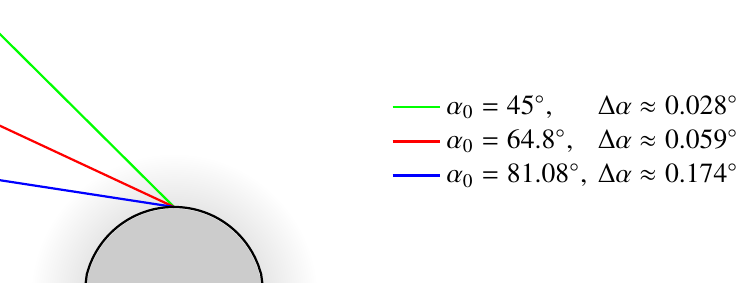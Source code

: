 \documentclass{standalone}

\usepackage{pgfplots}
\usepackage{tikz}
\usepackage{xcolor}
\usepackage{txfonts}

%used for drawing n(r)-Area
\definecolor{lGray}{gray}{0.8}
\definecolor{llGray}{gray}{0.9}
\usepgfplotslibrary{fillbetween}

\tikzset{
  ring shading/.code args={from #1 at #2 to #3 at #4}{
    \def\colin{#1}
    \def\radin{#2}
    \def\colout{#3}
    \def\radout{#4}
    \pgfmathsetmacro{\proportion}{\radin/\radout}
    \pgfmathsetmacro{\outer}{.8818cm}
    \pgfmathsetmacro{\inner}{.8818cm*\proportion}
    \pgfmathsetmacro{\innerlow}{\inner-0.01pt}
    \pgfdeclareradialshading{ring}{\pgfpoint{0cm}{0cm}}%
    {
      color(0pt)=(white);
      color(\innerlow)=(white);
      color(\inner)=(#1);
      color(\outer)=(#3)
    }
    \pgfkeysalso{/tikz/shading=ring}
  },
}

\begin{document}

\begin{tikzpicture}
    \begin{axis} [
          axis lines=none, 
          width=6cm, 
          axis equal,
          ticks = none,  
          legend style={at={(1.1,0.5)}, anchor=west, draw=none}, 
	  legend cell align=left,
          ymin = 1,
          ymax = 21,
          xmin = -10, 
          xmax = 10, 
          %colorbar, 
          colormap={traditionalpm3d}{color=(white) color=(lGray) color=(lGray) color=(lGray)},
          view={0}{90}
        ]  
          %\addplot3[surf, domain=-10000:10000, y domain=0:10000, shader=flat, samples=61, forget plot] {1 + 0.0*exp()};  
          \draw [draw=none, fill=lGray] (axis cs:0,0) circle (32pt);  
          \shade[even odd rule,ring shading={from llGray at 32pt to white at 52pt}]
            (axis cs:0,0) circle (32pt) circle (52pt);
          %\addlegendentry{$n(r)$};
          %a0 = 1
          \addplot [mark = none, thick, color=green] coordinates {
            (0.0,6.371)(-0.125,6.495)(-0.255,6.625)(-0.391,6.759)(-0.532,6.9)(-0.68,7.047)(-0.835,7.201)(-0.998,7.363)(-1.169,7.533)(-1.35,7.712)(-1.54,7.901)(-1.742,8.101)(-1.955,8.313)(-2.183,8.539)(-2.425,8.78)(-2.685,9.038)(-2.963,9.314)(-3.263,9.612)(-3.587,9.934)(-3.938,10.283)(-4.321,10.663)(-4.74,11.079)(-5.2,11.537)(-5.71,12.043)(-6.277,12.606)(-6.912,13.237)(-7.63,13.95)(-8.447,14.761)(-9.386,15.694)(-10.48,16.781)(-11.768,18.059)(-13.309,19.59)(-15.192,21.461)(-16.895,23.153)(-18.932,25.175)(-21.418,27.644)(-24.526,30.732)(-27.102,33.291)(-30.192,36.36)(-33.978,40.12)(-38.733,44.844)(-42.615,48.701)(-47.276,53.329)(-52.989,59.003)(-60.168,66.135)(-66.024,71.952)(-73.054,78.935)(-81.675,87.497)(-92.51,98.26)(-101.201,106.893)(-111.603,117.225)(-124.312,129.848)(-140.212,145.642)(-146.218,151.608)(-152.749,158.094)(-159.876,165.174)(-167.686,172.931)
          };
          \addlegendentry{$\alpha_0 = 45^\circ,\phantom{.00} \: \Delta \alpha \approx 0.028^\circ$};
          
          %a0 = 1
          \addplot [mark = none, thick, color=red] coordinates {
            (0.0,6.371)(-0.129,6.431)(-0.26,6.492)(-0.394,6.555)(-0.531,6.619)(-0.671,6.684)(-0.814,6.751)(-0.961,6.82)(-1.112,6.89)(-1.267,6.962)(-1.426,7.037)(-1.591,7.113)(-1.76,7.192)(-1.935,7.274)(-2.116,7.359)(-2.303,7.446)(-2.498,7.537)(-2.699,7.631)(-2.909,7.729)(-3.128,7.831)(-3.356,7.937)(-3.594,8.048)(-3.844,8.165)(-4.106,8.287)(-4.381,8.415)(-4.671,8.551)(-4.978,8.694)(-5.302,8.845)(-5.646,9.006)(-6.012,9.177)(-6.403,9.359)(-6.821,9.554)(-7.269,9.763)(-7.752,9.989)(-8.274,10.232)(-8.841,10.497)(-9.459,10.785)(-10.136,11.101)(-10.882,11.449)(-11.707,11.834)(-12.627,12.263)
          };
          \addlegendentry{$\alpha_0 = 64.8^\circ,\phantom{0} \: \Delta \alpha \approx 0.059^\circ$};
          
          %a0 = 8.9
          \addplot [mark = none, thick, color=blue] coordinates {
            (0.0,6.371)(-0.085,6.384)(-0.171,6.397)(-0.257,6.411)(-0.344,6.424)(-0.451,6.441)(-0.559,6.457)(-0.668,6.474)(-0.778,6.491)(-0.965,6.519)(-1.154,6.548)(-1.346,6.578)(-1.543,6.608)(-1.744,6.639)(-1.95,6.671)(-2.161,6.703)(-2.378,6.737)(-2.602,6.771)(-2.833,6.806)(-3.071,6.843)(-3.319,6.881)(-3.575,6.92)(-3.843,6.962)(-4.122,7.004)(-4.413,7.049)(-4.719,7.096)(-5.041,7.146)(-5.38,7.198)(-5.739,7.253)(-6.119,7.311)(-6.524,7.374)(-6.957,7.44)(-7.421,7.511)(-7.921,7.588)(-8.462,7.671)(-9.05,7.762)(-9.692,7.86)(-10.398,7.969)(-11.178,8.089)(-12.046,8.222)(-13.02,8.372)(-14.024,8.526)(-15.156,8.7)(-16.446,8.898)(-17.931,9.126)
          };
          \addlegendentry{$\alpha_0 = 81.08^\circ, \: \Delta \alpha \approx 0.174^\circ$};
          
      \addplot [thick, mark=none, domain=-6.371:6.371, samples=61, forget plot] { sqrt((6.371)^2-x^2)};      
     
    \end{axis}   
  \end{tikzpicture}

\end{document}

